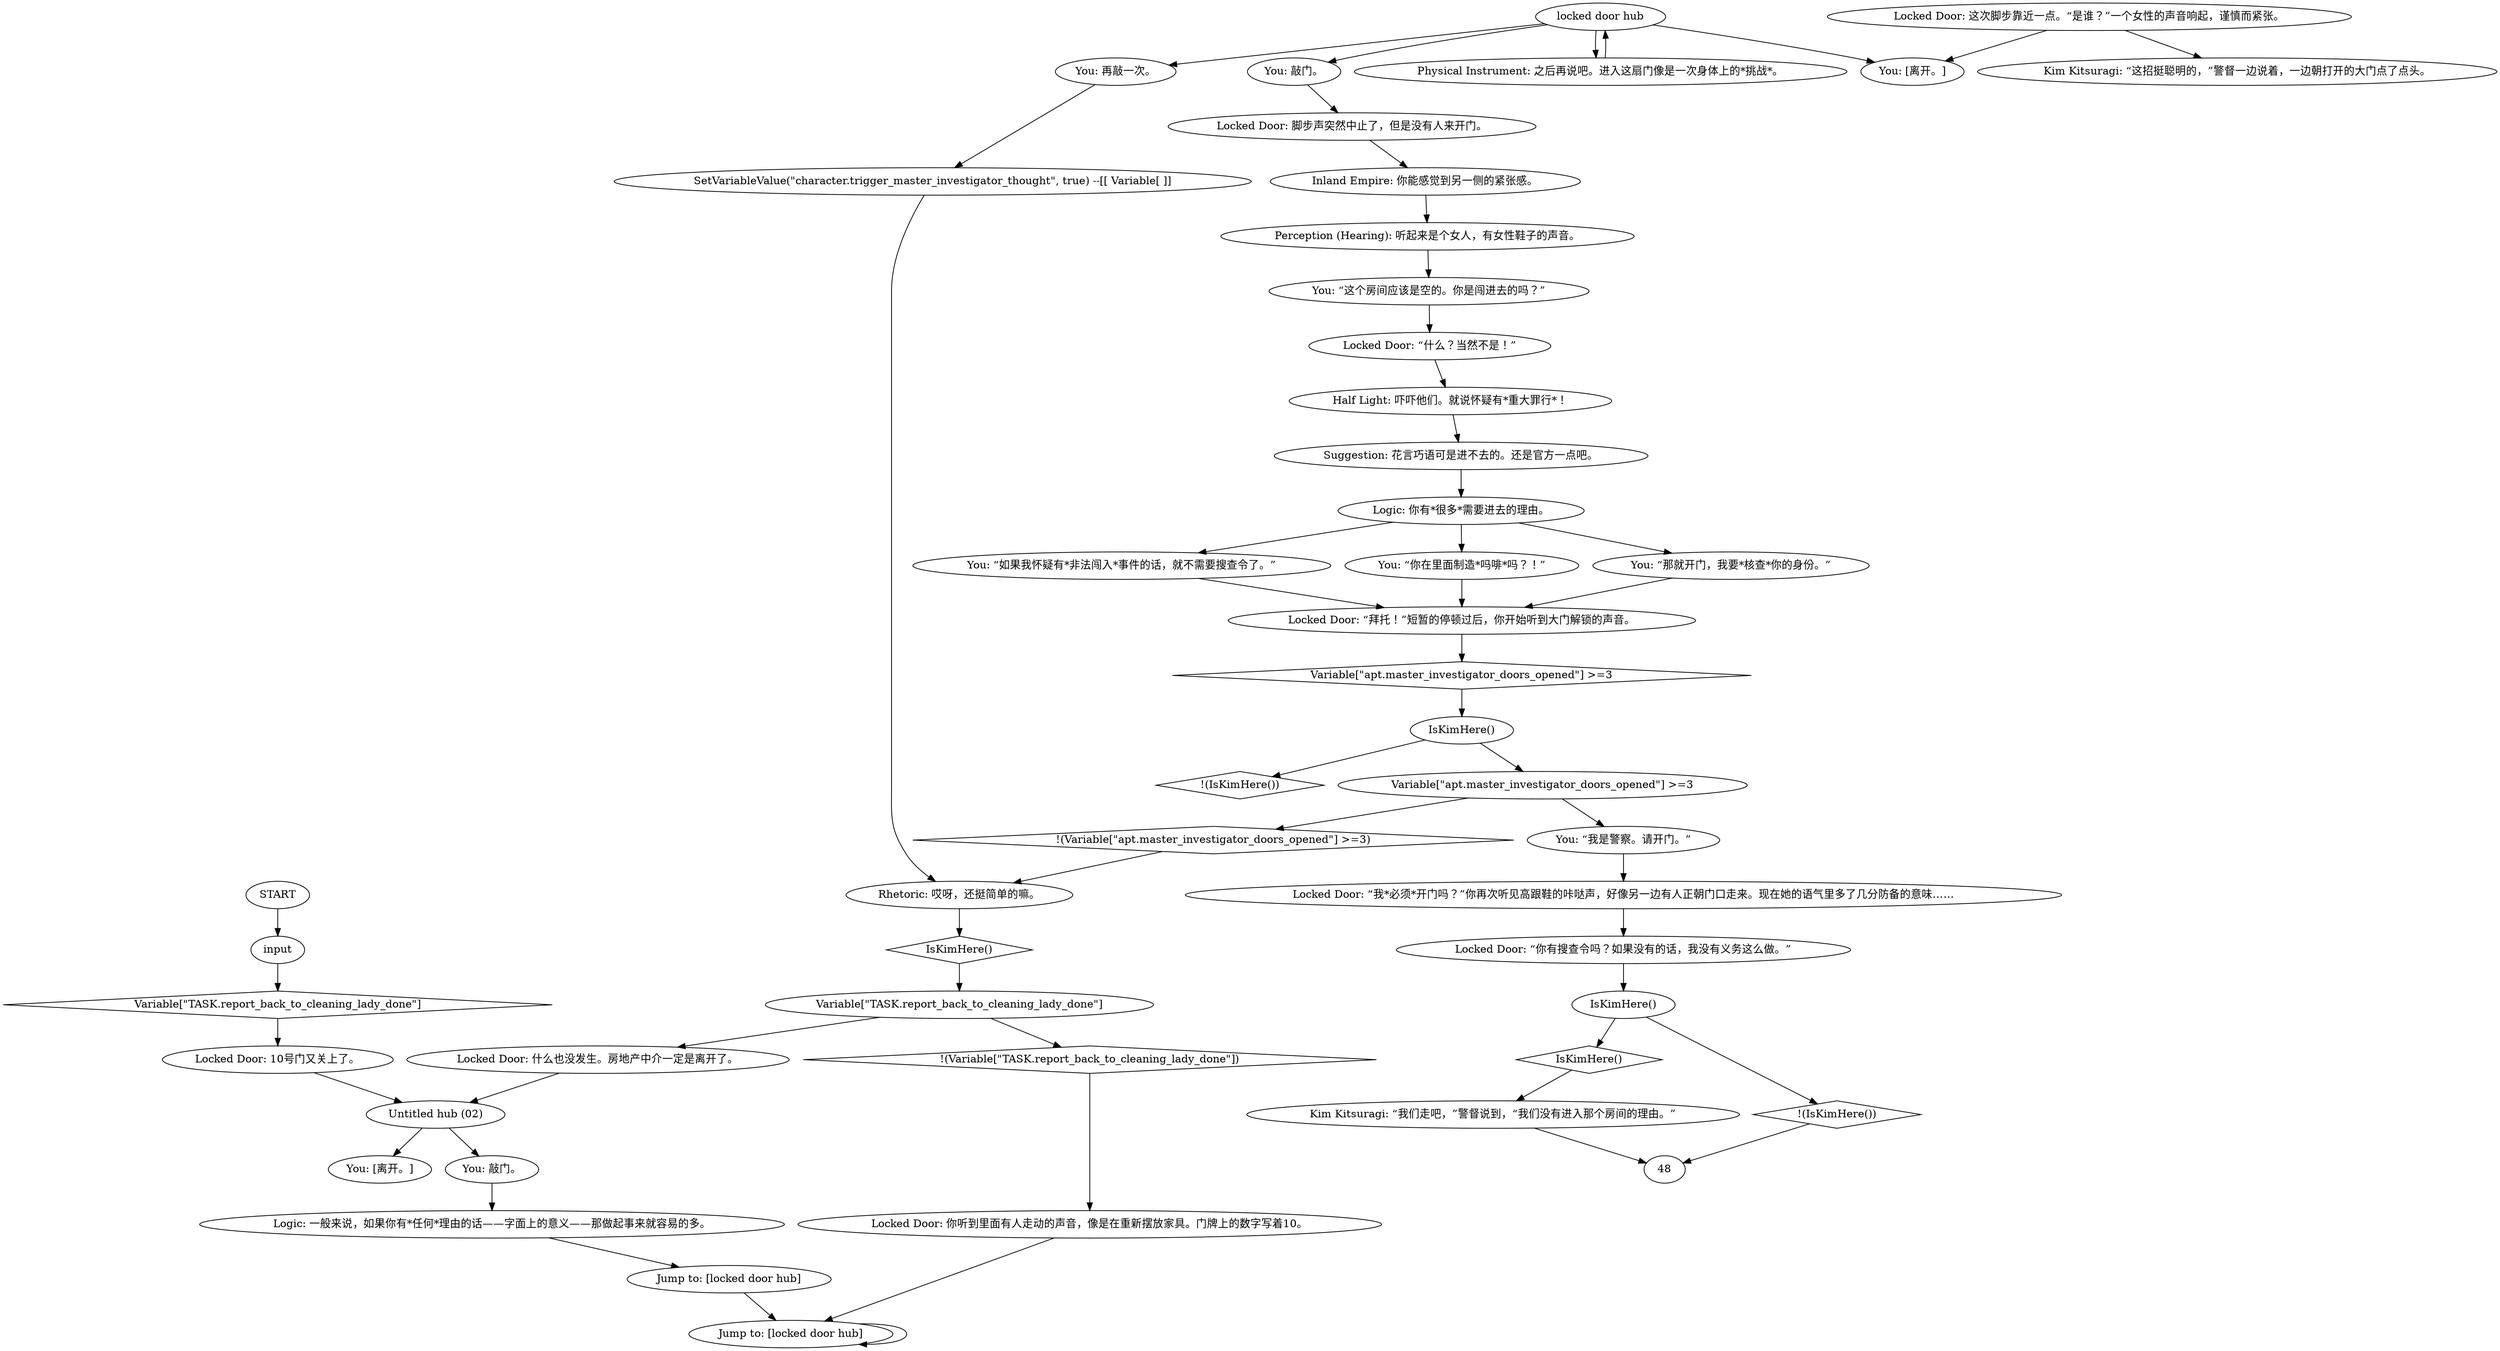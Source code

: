 # APT / EMPTY ROOM DOOR
# APARTMENT #10. A door leading to the apt with a real estate agent.
# ==================================================
digraph G {
	  0 [label="START"];
	  1 [label="input"];
	  2 [label="Suggestion: 花言巧语可是进不去的。还是官方一点吧。"];
	  3 [label="Jump to: [locked door hub]"];
	  4 [label="Half Light: 吓吓他们。就说怀疑有*重大罪行*！"];
	  5 [label="Locked Door: 脚步声突然中止了，但是没有人来开门。"];
	  6 [label="Inland Empire: 你能感觉到另一侧的紧张感。"];
	  7 [label="Locked Door: “拜托！”短暂的停顿过后，你开始听到大门解锁的声音。"];
	  8 [label="You: [离开。]"];
	  9 [label="Kim Kitsuragi: “我们走吧，”警督说到，“我们没有进入那个房间的理由。”"];
	  10 [label="You: “如果我怀疑有*非法闯入*事件的话，就不需要搜查令了。”"];
	  11 [label="Untitled hub (02)"];
	  12 [label="You: 敲门。"];
	  13 [label="Locked Door: 你听到里面有人走动的声音，像是在重新摆放家具。门牌上的数字写着10。"];
	  14 [label="You: 再敲一次。"];
	  15 [label="IsKimHere()"];
	  16 [label="IsKimHere()", shape=diamond];
	  17 [label="!(IsKimHere())", shape=diamond];
	  18 [label="Locked Door: “什么？当然不是！”"];
	  19 [label="Locked Door: 10号门又关上了。"];
	  20 [label="Perception (Hearing): 听起来是个女人，有女性鞋子的声音。"];
	  21 [label="Logic: 你有*很多*需要进去的理由。"];
	  22 [label="You: [离开。]"];
	  23 [label="Rhetoric: 哎呀，还挺简单的嘛。"];
	  24 [label="You: “你在里面制造*吗啡*吗？！”"];
	  25 [label="You: 敲门。"];
	  26 [label="Locked Door: “我*必须*开门吗？”你再次听见高跟鞋的咔哒声，好像另一边有人正朝门口走来。现在她的语气里多了几分防备的意味……"];
	  27 [label="Locked Door: “你有搜查令吗？如果没有的话，我没有义务这么做。”"];
	  28 [label="You: “那就开门，我要*核查*你的身份。”"];
	  29 [label="Locked Door: 这次脚步靠近一点。“是谁？”一个女性的声音响起，谨慎而紧张。"];
	  30 [label="SetVariableValue(\"character.trigger_master_investigator_thought\", true) --[[ Variable[ ]]"];
	  31 [label="IsKimHere()"];
	  32 [label="IsKimHere()", shape=diamond];
	  33 [label="!(IsKimHere())", shape=diamond];
	  34 [label="Variable[\"apt.master_investigator_doors_opened\"] >=3"];
	  35 [label="Variable[\"apt.master_investigator_doors_opened\"] >=3", shape=diamond];
	  36 [label="!(Variable[\"apt.master_investigator_doors_opened\"] >=3)", shape=diamond];
	  37 [label="You: “我是警察。请开门。”"];
	  38 [label="Kim Kitsuragi: “这招挺聪明的，”警督一边说着，一边朝打开的大门点了点头。"];
	  39 [label="Variable[\"TASK.report_back_to_cleaning_lady_done\"]"];
	  40 [label="Variable[\"TASK.report_back_to_cleaning_lady_done\"]", shape=diamond];
	  41 [label="!(Variable[\"TASK.report_back_to_cleaning_lady_done\"])", shape=diamond];
	  42 [label="Locked Door: 什么也没发生。房地产中介一定是离开了。"];
	  43 [label="Logic: 一般来说，如果你有*任何*理由的话——字面上的意义——那做起事来就容易的多。"];
	  44 [label="locked door hub"];
	  45 [label="Jump to: [locked door hub]"];
	  46 [label="You: “这个房间应该是空的。你是闯进去的吗？”"];
	  47 [label="Physical Instrument: 之后再说吧。进入这扇门像是一次身体上的*挑战*。"];
	  0 -> 1
	  1 -> 40
	  2 -> 21
	  3 -> 45
	  4 -> 2
	  5 -> 6
	  6 -> 20
	  7 -> 35
	  9 -> 48
	  10 -> 7
	  11 -> 8
	  11 -> 12
	  12 -> 43
	  13 -> 45
	  14 -> 30
	  15 -> 16
	  15 -> 17
	  16 -> 9
	  17 -> 48
	  18 -> 4
	  19 -> 11
	  20 -> 46
	  21 -> 24
	  21 -> 10
	  21 -> 28
	  23 -> 32
	  24 -> 7
	  25 -> 5
	  26 -> 27
	  27 -> 15
	  28 -> 7
	  29 -> 38
	  29 -> 22
	  30 -> 23
	  31 -> 33
	  31 -> 34
	  32 -> 39
	  34 -> 36
	  34 -> 37
	  35 -> 31
	  36 -> 23
	  37 -> 26
	  39 -> 41
	  39 -> 42
	  40 -> 19
	  41 -> 13
	  42 -> 11
	  43 -> 3
	  44 -> 25
	  44 -> 22
	  44 -> 14
	  44 -> 47
	  45 -> 45
	  46 -> 18
	  47 -> 44
}

